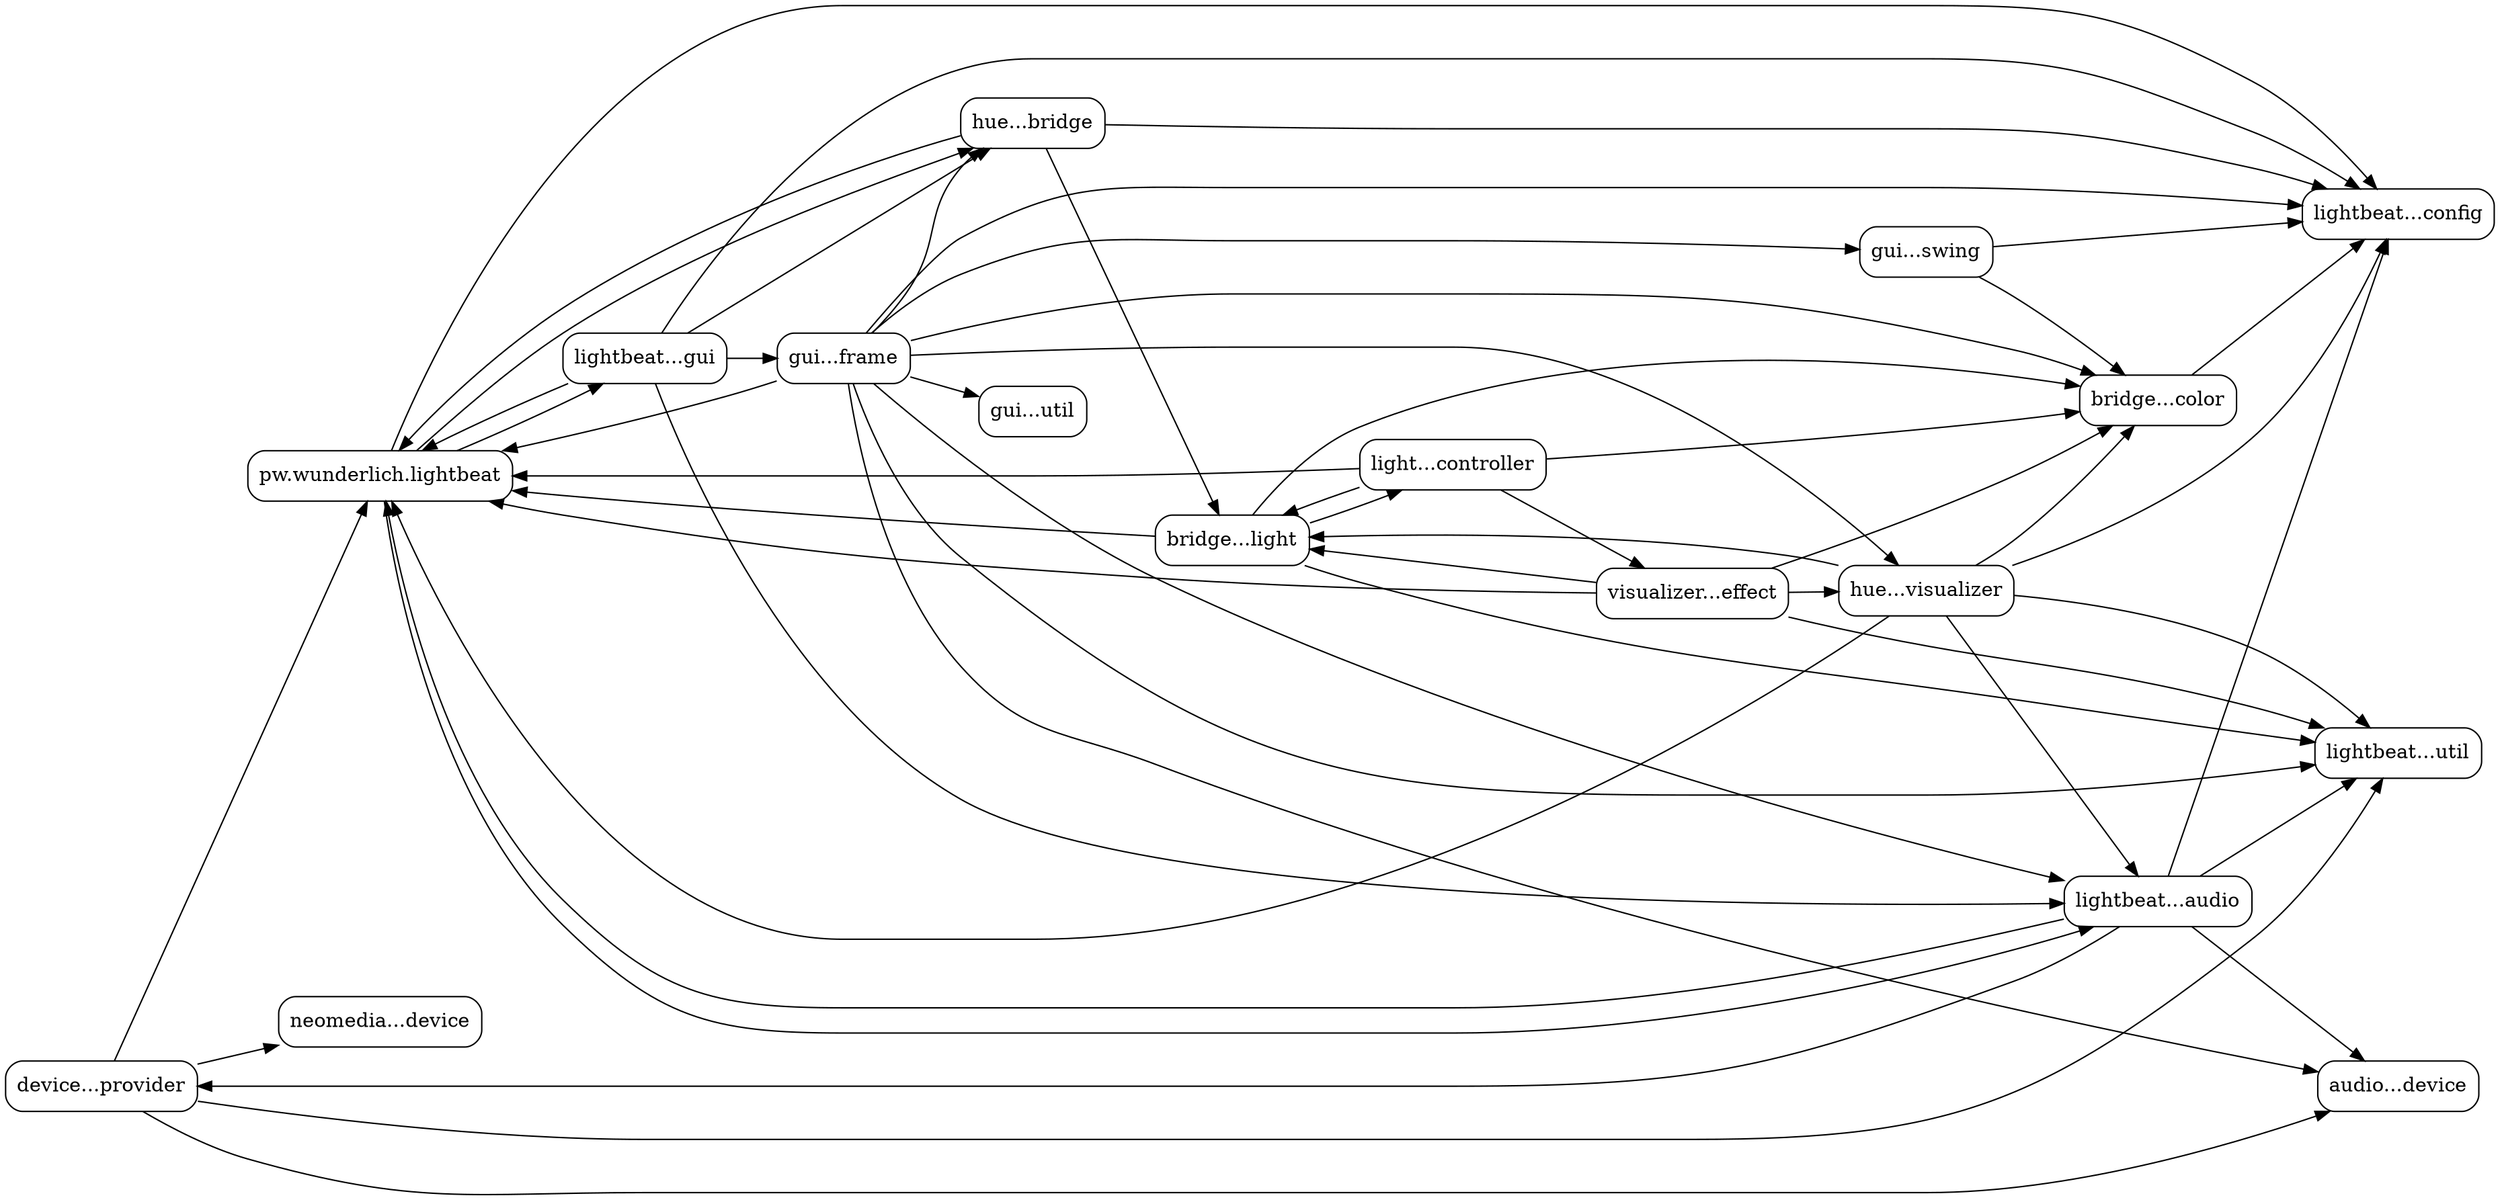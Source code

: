 digraph PackageDependencies {
    rankdir=LR;
    node [shape=box, style=rounded];
    
    // Package nodes
    "org.jitsi.impl.neomedia.device" [label="neomedia...device"];
    "pw.wunderlich.lightbeat" [label="pw.wunderlich.lightbeat"];
    "pw.wunderlich.lightbeat.audio" [label="lightbeat...audio"];
    "pw.wunderlich.lightbeat.audio.device" [label="audio...device"];
    "pw.wunderlich.lightbeat.audio.device.provider" [label="device...provider"];
    "pw.wunderlich.lightbeat.config" [label="lightbeat...config"];
    "pw.wunderlich.lightbeat.gui" [label="lightbeat...gui"];
    "pw.wunderlich.lightbeat.gui.frame" [label="gui...frame"];
    "pw.wunderlich.lightbeat.gui.swing" [label="gui...swing"];
    "pw.wunderlich.lightbeat.gui.util" [label="gui...util"];
    "pw.wunderlich.lightbeat.hue.bridge" [label="hue...bridge"];
    "pw.wunderlich.lightbeat.hue.bridge.color" [label="bridge...color"];
    "pw.wunderlich.lightbeat.hue.bridge.light" [label="bridge...light"];
    "pw.wunderlich.lightbeat.hue.bridge.light.controller" [label="light...controller"];
    "pw.wunderlich.lightbeat.hue.visualizer" [label="hue...visualizer"];
    "pw.wunderlich.lightbeat.hue.visualizer.effect" [label="visualizer...effect"];
    "pw.wunderlich.lightbeat.util" [label="lightbeat...util"];
    
    // Package dependencies
    "pw.wunderlich.lightbeat" -> "pw.wunderlich.lightbeat.audio";
    "pw.wunderlich.lightbeat" -> "pw.wunderlich.lightbeat.config";
    "pw.wunderlich.lightbeat" -> "pw.wunderlich.lightbeat.gui";
    "pw.wunderlich.lightbeat" -> "pw.wunderlich.lightbeat.hue.bridge";
    "pw.wunderlich.lightbeat.audio" -> "pw.wunderlich.lightbeat";
    "pw.wunderlich.lightbeat.audio" -> "pw.wunderlich.lightbeat.audio.device";
    "pw.wunderlich.lightbeat.audio" -> "pw.wunderlich.lightbeat.audio.device.provider";
    "pw.wunderlich.lightbeat.audio" -> "pw.wunderlich.lightbeat.config";
    "pw.wunderlich.lightbeat.audio" -> "pw.wunderlich.lightbeat.util";
    "pw.wunderlich.lightbeat.audio.device.provider" -> "org.jitsi.impl.neomedia.device";
    "pw.wunderlich.lightbeat.audio.device.provider" -> "pw.wunderlich.lightbeat";
    "pw.wunderlich.lightbeat.audio.device.provider" -> "pw.wunderlich.lightbeat.audio.device";
    "pw.wunderlich.lightbeat.audio.device.provider" -> "pw.wunderlich.lightbeat.util";
    "pw.wunderlich.lightbeat.gui" -> "pw.wunderlich.lightbeat";
    "pw.wunderlich.lightbeat.gui" -> "pw.wunderlich.lightbeat.audio";
    "pw.wunderlich.lightbeat.gui" -> "pw.wunderlich.lightbeat.config";
    "pw.wunderlich.lightbeat.gui" -> "pw.wunderlich.lightbeat.gui.frame";
    "pw.wunderlich.lightbeat.gui" -> "pw.wunderlich.lightbeat.hue.bridge";
    "pw.wunderlich.lightbeat.gui.frame" -> "pw.wunderlich.lightbeat";
    "pw.wunderlich.lightbeat.gui.frame" -> "pw.wunderlich.lightbeat.audio";
    "pw.wunderlich.lightbeat.gui.frame" -> "pw.wunderlich.lightbeat.audio.device";
    "pw.wunderlich.lightbeat.gui.frame" -> "pw.wunderlich.lightbeat.config";
    "pw.wunderlich.lightbeat.gui.frame" -> "pw.wunderlich.lightbeat.gui.swing";
    "pw.wunderlich.lightbeat.gui.frame" -> "pw.wunderlich.lightbeat.gui.util";
    "pw.wunderlich.lightbeat.gui.frame" -> "pw.wunderlich.lightbeat.hue.bridge";
    "pw.wunderlich.lightbeat.gui.frame" -> "pw.wunderlich.lightbeat.hue.bridge.color";
    "pw.wunderlich.lightbeat.gui.frame" -> "pw.wunderlich.lightbeat.hue.visualizer";
    "pw.wunderlich.lightbeat.gui.frame" -> "pw.wunderlich.lightbeat.util";
    "pw.wunderlich.lightbeat.gui.swing" -> "pw.wunderlich.lightbeat.config";
    "pw.wunderlich.lightbeat.gui.swing" -> "pw.wunderlich.lightbeat.hue.bridge.color";
    "pw.wunderlich.lightbeat.hue.bridge" -> "pw.wunderlich.lightbeat";
    "pw.wunderlich.lightbeat.hue.bridge" -> "pw.wunderlich.lightbeat.config";
    "pw.wunderlich.lightbeat.hue.bridge" -> "pw.wunderlich.lightbeat.hue.bridge.light";
    "pw.wunderlich.lightbeat.hue.bridge.color" -> "pw.wunderlich.lightbeat.config";
    "pw.wunderlich.lightbeat.hue.bridge.light" -> "pw.wunderlich.lightbeat";
    "pw.wunderlich.lightbeat.hue.bridge.light" -> "pw.wunderlich.lightbeat.hue.bridge.color";
    "pw.wunderlich.lightbeat.hue.bridge.light" -> "pw.wunderlich.lightbeat.hue.bridge.light.controller";
    "pw.wunderlich.lightbeat.hue.bridge.light" -> "pw.wunderlich.lightbeat.util";
    "pw.wunderlich.lightbeat.hue.bridge.light.controller" -> "pw.wunderlich.lightbeat";
    "pw.wunderlich.lightbeat.hue.bridge.light.controller" -> "pw.wunderlich.lightbeat.hue.bridge.color";
    "pw.wunderlich.lightbeat.hue.bridge.light.controller" -> "pw.wunderlich.lightbeat.hue.bridge.light";
    "pw.wunderlich.lightbeat.hue.bridge.light.controller" -> "pw.wunderlich.lightbeat.hue.visualizer.effect";
    "pw.wunderlich.lightbeat.hue.visualizer" -> "pw.wunderlich.lightbeat";
    "pw.wunderlich.lightbeat.hue.visualizer" -> "pw.wunderlich.lightbeat.audio";
    "pw.wunderlich.lightbeat.hue.visualizer" -> "pw.wunderlich.lightbeat.config";
    "pw.wunderlich.lightbeat.hue.visualizer" -> "pw.wunderlich.lightbeat.hue.bridge.color";
    "pw.wunderlich.lightbeat.hue.visualizer" -> "pw.wunderlich.lightbeat.hue.bridge.light";
    "pw.wunderlich.lightbeat.hue.visualizer" -> "pw.wunderlich.lightbeat.util";
    "pw.wunderlich.lightbeat.hue.visualizer.effect" -> "pw.wunderlich.lightbeat";
    "pw.wunderlich.lightbeat.hue.visualizer.effect" -> "pw.wunderlich.lightbeat.hue.bridge.color";
    "pw.wunderlich.lightbeat.hue.visualizer.effect" -> "pw.wunderlich.lightbeat.hue.bridge.light";
    "pw.wunderlich.lightbeat.hue.visualizer.effect" -> "pw.wunderlich.lightbeat.hue.visualizer";
    "pw.wunderlich.lightbeat.hue.visualizer.effect" -> "pw.wunderlich.lightbeat.util";
}
